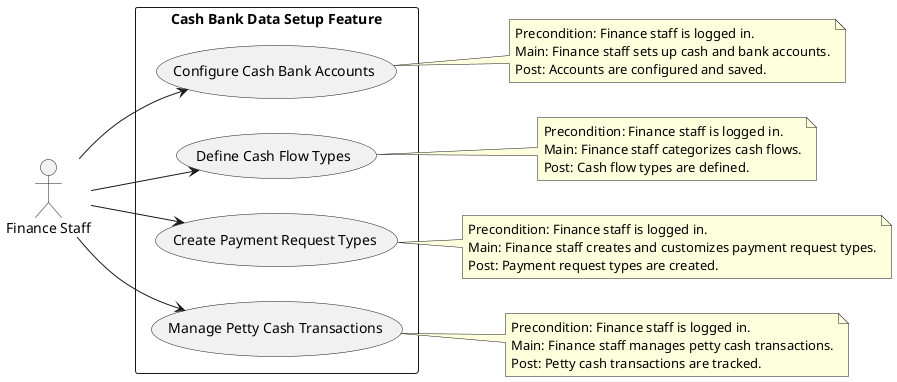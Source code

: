 @startuml
left to right direction

actor "Finance Staff" as Finance

rectangle "Cash Bank Data Setup Feature" as System {
    usecase "Configure Cash Bank Accounts" as UC_CashBankData
    usecase "Define Cash Flow Types" as UC_CashFlowType
    usecase "Create Payment Request Types" as UC_PaymentRQType
    usecase "Manage Petty Cash Transactions" as UC_PettyCashType
}

Finance --> UC_CashBankData
Finance --> UC_CashFlowType
Finance --> UC_PaymentRQType
Finance --> UC_PettyCashType

note right of UC_CashBankData
    Precondition: Finance staff is logged in.
    Main: Finance staff sets up cash and bank accounts.
    Post: Accounts are configured and saved.
end note

note right of UC_CashFlowType
    Precondition: Finance staff is logged in.
    Main: Finance staff categorizes cash flows.
    Post: Cash flow types are defined.
end note

note right of UC_PaymentRQType
    Precondition: Finance staff is logged in.
    Main: Finance staff creates and customizes payment request types.
    Post: Payment request types are created.
end note

note right of UC_PettyCashType
    Precondition: Finance staff is logged in.
    Main: Finance staff manages petty cash transactions.
    Post: Petty cash transactions are tracked.
end note

@enduml
